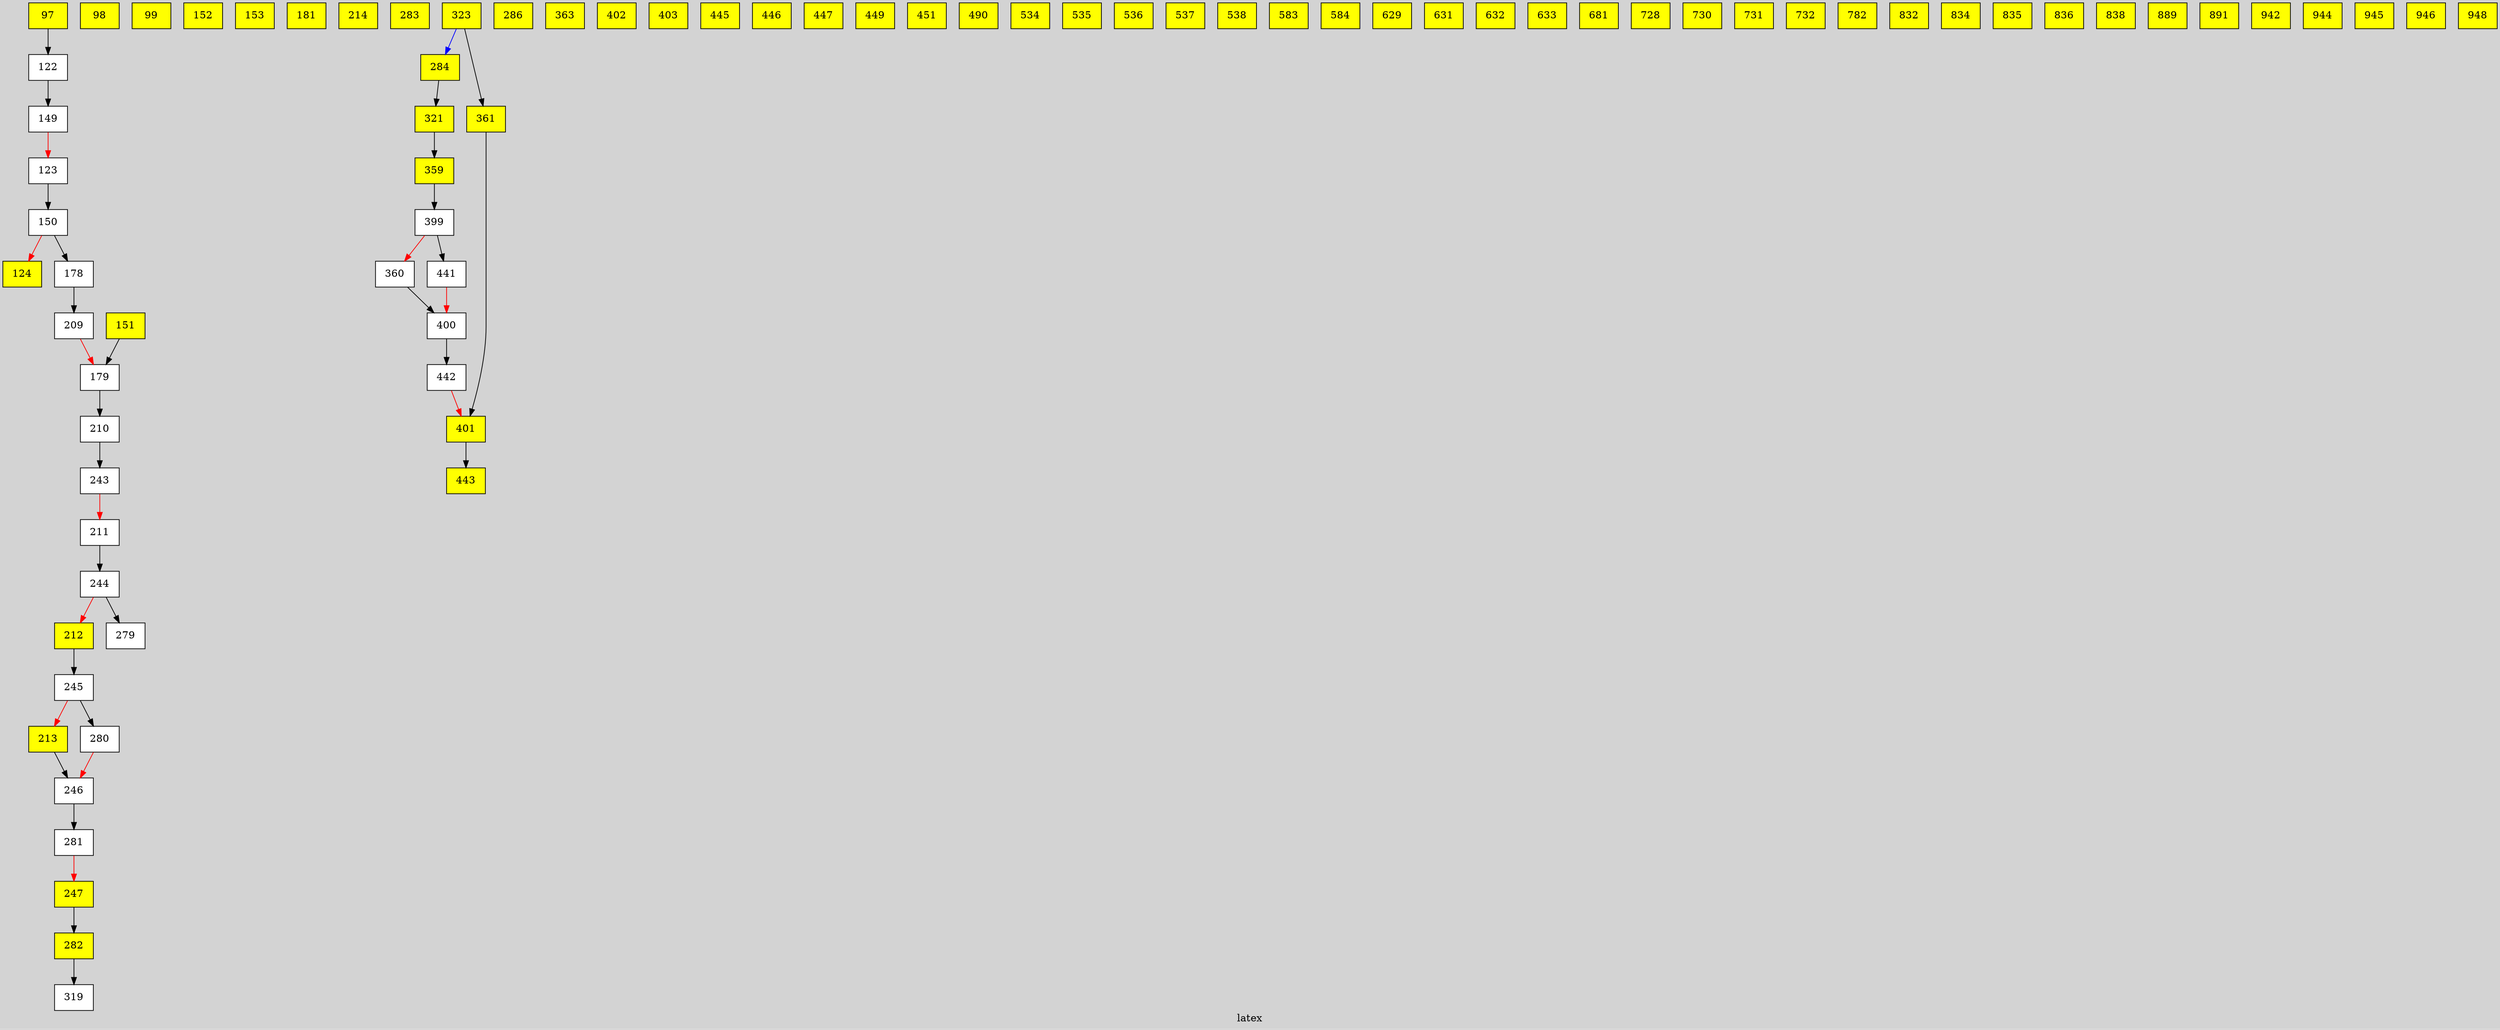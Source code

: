 digraph G {
graph [bgcolor=lightgrey]
node [shape=box]
label = "latex";
texlbl = "\huge{$time(s) = 8.23406              \ \ \ \ T_9 = 0.3              \ \ \ \ \rho(g/cc) = 1000              \ \ \ \ {\mathrm{flow}_{max}} = 0.00110687$}";
97 [texlbl="\huge{$^{20}\mathrm{Ne}$}"             pos="750,750!",             style=filled, fillcolor="yellow"             ]
;
98 [texlbl="\huge{$^{21}\mathrm{Ne}$}"             pos="825,750!",             style=filled, fillcolor="yellow"             ]
;
99 [texlbl="\huge{$^{22}\mathrm{Ne}$}"             pos="900,750!",             style=filled, fillcolor="yellow"             ]
;
122 [texlbl="\huge{$^{21}\mathrm{Na}$}"             pos="750,825!",             style=filled, fillcolor="white"             ]
;
123 [texlbl="\huge{$^{22}\mathrm{Na}$}"             pos="825,825!",             style=filled, fillcolor="white"             ]
;
124 [texlbl="\huge{$^{23}\mathrm{Na}$}"             pos="900,825!",             style=filled, fillcolor="yellow"             ]
;
149 [texlbl="\huge{$^{22}\mathrm{Mg}$}"             pos="750,900!",             style=filled, fillcolor="white"             ]
;
150 [texlbl="\huge{$^{23}\mathrm{Mg}$}"             pos="825,900!",             style=filled, fillcolor="white"             ]
;
151 [texlbl="\huge{$^{24}\mathrm{Mg}$}"             pos="900,900!",             style=filled, fillcolor="yellow"             ]
;
152 [texlbl="\huge{$^{25}\mathrm{Mg}$}"             pos="975,900!",             style=filled, fillcolor="yellow"             ]
;
153 [texlbl="\huge{$^{26}\mathrm{Mg}$}"             pos="1050,900!",             style=filled, fillcolor="yellow"             ]
;
178 [texlbl="\huge{$^{24}\mathrm{Al}$}"             pos="825,975!",             style=filled, fillcolor="white"             ]
;
179 [texlbl="\huge{$^{25}\mathrm{Al}$}"             pos="900,975!",             style=filled, fillcolor="white"             ]
;
181 [texlbl="\huge{$^{27}\mathrm{Al}$}"             pos="1050,975!",             style=filled, fillcolor="yellow"             ]
;
209 [texlbl="\huge{$^{25}\mathrm{Si}$}"             pos="825,1050!",             style=filled, fillcolor="white"             ]
;
210 [texlbl="\huge{$^{26}\mathrm{Si}$}"             pos="900,1050!",             style=filled, fillcolor="white"             ]
;
211 [texlbl="\huge{$^{27}\mathrm{Si}$}"             pos="975,1050!",             style=filled, fillcolor="white"             ]
;
212 [texlbl="\huge{$^{28}\mathrm{Si}$}"             pos="1050,1050!",             style=filled, fillcolor="yellow"             ]
;
213 [texlbl="\huge{$^{29}\mathrm{Si}$}"             pos="1125,1050!",             style=filled, fillcolor="yellow"             ]
;
214 [texlbl="\huge{$^{30}\mathrm{Si}$}"             pos="1200,1050!",             style=filled, fillcolor="yellow"             ]
;
243 [texlbl="\huge{$^{27}\mathrm{P}$}"             pos="900,1125!",             style=filled, fillcolor="white"             ]
;
244 [texlbl="\huge{$^{28}\mathrm{P}$}"             pos="975,1125!",             style=filled, fillcolor="white"             ]
;
245 [texlbl="\huge{$^{29}\mathrm{P}$}"             pos="1050,1125!",             style=filled, fillcolor="white"             ]
;
246 [texlbl="\huge{$^{30}\mathrm{P}$}"             pos="1125,1125!",             style=filled, fillcolor="white"             ]
;
247 [texlbl="\huge{$^{31}\mathrm{P}$}"             pos="1200,1125!",             style=filled, fillcolor="yellow"             ]
;
279 [texlbl="\huge{$^{29}\mathrm{S}$}"             pos="975,1200!",             style=filled, fillcolor="white"             ]
;
280 [texlbl="\huge{$^{30}\mathrm{S}$}"             pos="1050,1200!",             style=filled, fillcolor="white"             ]
;
281 [texlbl="\huge{$^{31}\mathrm{S}$}"             pos="1125,1200!",             style=filled, fillcolor="white"             ]
;
282 [texlbl="\huge{$^{32}\mathrm{S}$}"             pos="1200,1200!",             style=filled, fillcolor="yellow"             ]
;
283 [texlbl="\huge{$^{33}\mathrm{S}$}"             pos="1275,1200!",             style=filled, fillcolor="yellow"             ]
;
284 [texlbl="\huge{$^{34}\mathrm{S}$}"             pos="1350,1200!",             style=filled, fillcolor="yellow"             ]
;
286 [texlbl="\huge{$^{36}\mathrm{S}$}"             pos="1500,1200!",             style=filled, fillcolor="yellow"             ]
;
319 [texlbl="\huge{$^{33}\mathrm{Cl}$}"             pos="1200,1275!",             style=filled, fillcolor="white"             ]
;
321 [texlbl="\huge{$^{35}\mathrm{Cl}$}"             pos="1350,1275!",             style=filled, fillcolor="yellow"             ]
;
323 [texlbl="\huge{$^{37}\mathrm{Cl}$}"             pos="1500,1275!",             style=filled, fillcolor="yellow"             ]
;
359 [texlbl="\huge{$^{36}\mathrm{Ar}$}"             pos="1350,1350!",             style=filled, fillcolor="yellow"             ]
;
360 [texlbl="\huge{$^{37}\mathrm{Ar}$}"             pos="1425,1350!",             style=filled, fillcolor="white"             ]
;
361 [texlbl="\huge{$^{38}\mathrm{Ar}$}"             pos="1500,1350!",             style=filled, fillcolor="yellow"             ]
;
363 [texlbl="\huge{$^{40}\mathrm{Ar}$}"             pos="1650,1350!",             style=filled, fillcolor="yellow"             ]
;
399 [texlbl="\huge{$^{37}\mathrm{K}$}"             pos="1350,1425!",             style=filled, fillcolor="white"             ]
;
400 [texlbl="\huge{$^{38}\mathrm{K}$}"             pos="1425,1425!",             style=filled, fillcolor="white"             ]
;
401 [texlbl="\huge{$^{39}\mathrm{K}$}"             pos="1500,1425!",             style=filled, fillcolor="yellow"             ]
;
402 [texlbl="\huge{$^{40}\mathrm{K}$}"             pos="1575,1425!",             style=filled, fillcolor="yellow"             ]
;
403 [texlbl="\huge{$^{41}\mathrm{K}$}"             pos="1650,1425!",             style=filled, fillcolor="yellow"             ]
;
441 [texlbl="\huge{$^{38}\mathrm{Ca}$}"             pos="1350,1500!",             style=filled, fillcolor="white"             ]
;
442 [texlbl="\huge{$^{39}\mathrm{Ca}$}"             pos="1425,1500!",             style=filled, fillcolor="white"             ]
;
443 [texlbl="\huge{$^{40}\mathrm{Ca}$}"             pos="1500,1500!",             style=filled, fillcolor="yellow"             ]
;
445 [texlbl="\huge{$^{42}\mathrm{Ca}$}"             pos="1650,1500!",             style=filled, fillcolor="yellow"             ]
;
446 [texlbl="\huge{$^{43}\mathrm{Ca}$}"             pos="1725,1500!",             style=filled, fillcolor="yellow"             ]
;
447 [texlbl="\huge{$^{44}\mathrm{Ca}$}"             pos="1800,1500!",             style=filled, fillcolor="yellow"             ]
;
449 [texlbl="\huge{$^{46}\mathrm{Ca}$}"             pos="1950,1500!",             style=filled, fillcolor="yellow"             ]
;
451 [texlbl="\huge{$^{48}\mathrm{Ca}$}"             pos="2100,1500!",             style=filled, fillcolor="yellow"             ]
;
490 [texlbl="\huge{$^{45}\mathrm{Sc}$}"             pos="1800,1575!",             style=filled, fillcolor="yellow"             ]
;
534 [texlbl="\huge{$^{46}\mathrm{Ti}$}"             pos="1800,1650!",             style=filled, fillcolor="yellow"             ]
;
535 [texlbl="\huge{$^{47}\mathrm{Ti}$}"             pos="1875,1650!",             style=filled, fillcolor="yellow"             ]
;
536 [texlbl="\huge{$^{48}\mathrm{Ti}$}"             pos="1950,1650!",             style=filled, fillcolor="yellow"             ]
;
537 [texlbl="\huge{$^{49}\mathrm{Ti}$}"             pos="2025,1650!",             style=filled, fillcolor="yellow"             ]
;
538 [texlbl="\huge{$^{50}\mathrm{Ti}$}"             pos="2100,1650!",             style=filled, fillcolor="yellow"             ]
;
583 [texlbl="\huge{$^{50}\mathrm{V}$}"             pos="2025,1725!",             style=filled, fillcolor="yellow"             ]
;
584 [texlbl="\huge{$^{51}\mathrm{V}$}"             pos="2100,1725!",             style=filled, fillcolor="yellow"             ]
;
629 [texlbl="\huge{$^{50}\mathrm{Cr}$}"             pos="1950,1800!",             style=filled, fillcolor="yellow"             ]
;
631 [texlbl="\huge{$^{52}\mathrm{Cr}$}"             pos="2100,1800!",             style=filled, fillcolor="yellow"             ]
;
632 [texlbl="\huge{$^{53}\mathrm{Cr}$}"             pos="2175,1800!",             style=filled, fillcolor="yellow"             ]
;
633 [texlbl="\huge{$^{54}\mathrm{Cr}$}"             pos="2250,1800!",             style=filled, fillcolor="yellow"             ]
;
681 [texlbl="\huge{$^{55}\mathrm{Mn}$}"             pos="2250,1875!",             style=filled, fillcolor="yellow"             ]
;
728 [texlbl="\huge{$^{54}\mathrm{Fe}$}"             pos="2100,1950!",             style=filled, fillcolor="yellow"             ]
;
730 [texlbl="\huge{$^{56}\mathrm{Fe}$}"             pos="2250,1950!",             style=filled, fillcolor="yellow"             ]
;
731 [texlbl="\huge{$^{57}\mathrm{Fe}$}"             pos="2325,1950!",             style=filled, fillcolor="yellow"             ]
;
732 [texlbl="\huge{$^{58}\mathrm{Fe}$}"             pos="2400,1950!",             style=filled, fillcolor="yellow"             ]
;
782 [texlbl="\huge{$^{59}\mathrm{Co}$}"             pos="2400,2025!",             style=filled, fillcolor="yellow"             ]
;
832 [texlbl="\huge{$^{58}\mathrm{Ni}$}"             pos="2250,2100!",             style=filled, fillcolor="yellow"             ]
;
834 [texlbl="\huge{$^{60}\mathrm{Ni}$}"             pos="2400,2100!",             style=filled, fillcolor="yellow"             ]
;
835 [texlbl="\huge{$^{61}\mathrm{Ni}$}"             pos="2475,2100!",             style=filled, fillcolor="yellow"             ]
;
836 [texlbl="\huge{$^{62}\mathrm{Ni}$}"             pos="2550,2100!",             style=filled, fillcolor="yellow"             ]
;
838 [texlbl="\huge{$^{64}\mathrm{Ni}$}"             pos="2700,2100!",             style=filled, fillcolor="yellow"             ]
;
889 [texlbl="\huge{$^{63}\mathrm{Cu}$}"             pos="2550,2175!",             style=filled, fillcolor="yellow"             ]
;
891 [texlbl="\huge{$^{65}\mathrm{Cu}$}"             pos="2700,2175!",             style=filled, fillcolor="yellow"             ]
;
942 [texlbl="\huge{$^{64}\mathrm{Zn}$}"             pos="2550,2250!",             style=filled, fillcolor="yellow"             ]
;
944 [texlbl="\huge{$^{66}\mathrm{Zn}$}"             pos="2700,2250!",             style=filled, fillcolor="yellow"             ]
;
945 [texlbl="\huge{$^{67}\mathrm{Zn}$}"             pos="2775,2250!",             style=filled, fillcolor="yellow"             ]
;
946 [texlbl="\huge{$^{68}\mathrm{Zn}$}"             pos="2850,2250!",             style=filled, fillcolor="yellow"             ]
;
948 [texlbl="\huge{$^{70}\mathrm{Zn}$}"             pos="3000,2250!",             style=filled, fillcolor="yellow"             ]
;
441->400 [style="line width = 0.0589pt, solid" color = "red"]
;
442->401 [style="line width = 0.0896pt, solid" color = "red"]
;
178->209 [style="line width = 0.0227pt, solid" color = "black"]
;
179->210 [style="line width = 0.0326pt, solid" color = "black"]
;
359->399 [style="line width = 0.5960pt, solid" color = "black"]
;
360->400 [style="line width = 0.7203pt, solid" color = "black"]
;
361->401 [style="line width = 10.0000pt, solid" color = "black"]
;
321->359 [style="line width = 0.4908pt, solid" color = "black"]
;
323->361 [style="line width = 1.3556pt, solid" color = "black"]
;
323->284 [style="line width = 0.1166pt, solid" color = "blue"]
;
399->441 [style="line width = 0.0495pt, solid" color = "black"]
;
400->442 [style="line width = 0.1239pt, solid" color = "black"]
;
401->443 [style="line width = 3.5461pt, solid" color = "black"]
;
150->178 [style="line width = 0.0306pt, solid" color = "black"]
;
151->179 [style="line width = 0.0203pt, solid" color = "black"]
;
122->149 [style="line width = 0.0322pt, solid" color = "black"]
;
123->150 [style="line width = 0.0505pt, solid" color = "black"]
;
97->122 [style="line width = 0.0322pt, solid" color = "black"]
;
244->279 [style="line width = 0.0102pt, solid" color = "black"]
;
245->280 [style="line width = 0.0213pt, solid" color = "black"]
;
246->281 [style="line width = 0.0469pt, solid" color = "black"]
;
247->282 [style="line width = 0.0475pt, solid" color = "black"]
;
282->319 [style="line width = 0.0157pt, solid" color = "black"]
;
284->321 [style="line width = 0.1845pt, solid" color = "black"]
;
210->243 [style="line width = 0.0312pt, solid" color = "black"]
;
211->244 [style="line width = 0.0294pt, solid" color = "black"]
;
212->245 [style="line width = 0.0284pt, solid" color = "black"]
;
213->246 [style="line width = 0.0139pt, solid" color = "black"]
;
399->360 [style="line width = 1.1233pt, solid" color = "red"]
;
149->123 [style="line width = 0.0505pt, solid" color = "red"]
;
150->124 [style="line width = 0.0118pt, solid" color = "red"]
;
243->211 [style="line width = 0.0301pt, solid" color = "red"]
;
244->212 [style="line width = 0.0183pt, solid" color = "red"]
;
245->213 [style="line width = 0.0139pt, solid" color = "red"]
;
280->246 [style="line width = 0.0267pt, solid" color = "red"]
;
281->247 [style="line width = 0.0538pt, solid" color = "red"]
;
209->179 [style="line width = 0.0144pt, solid" color = "red"]
;
}
